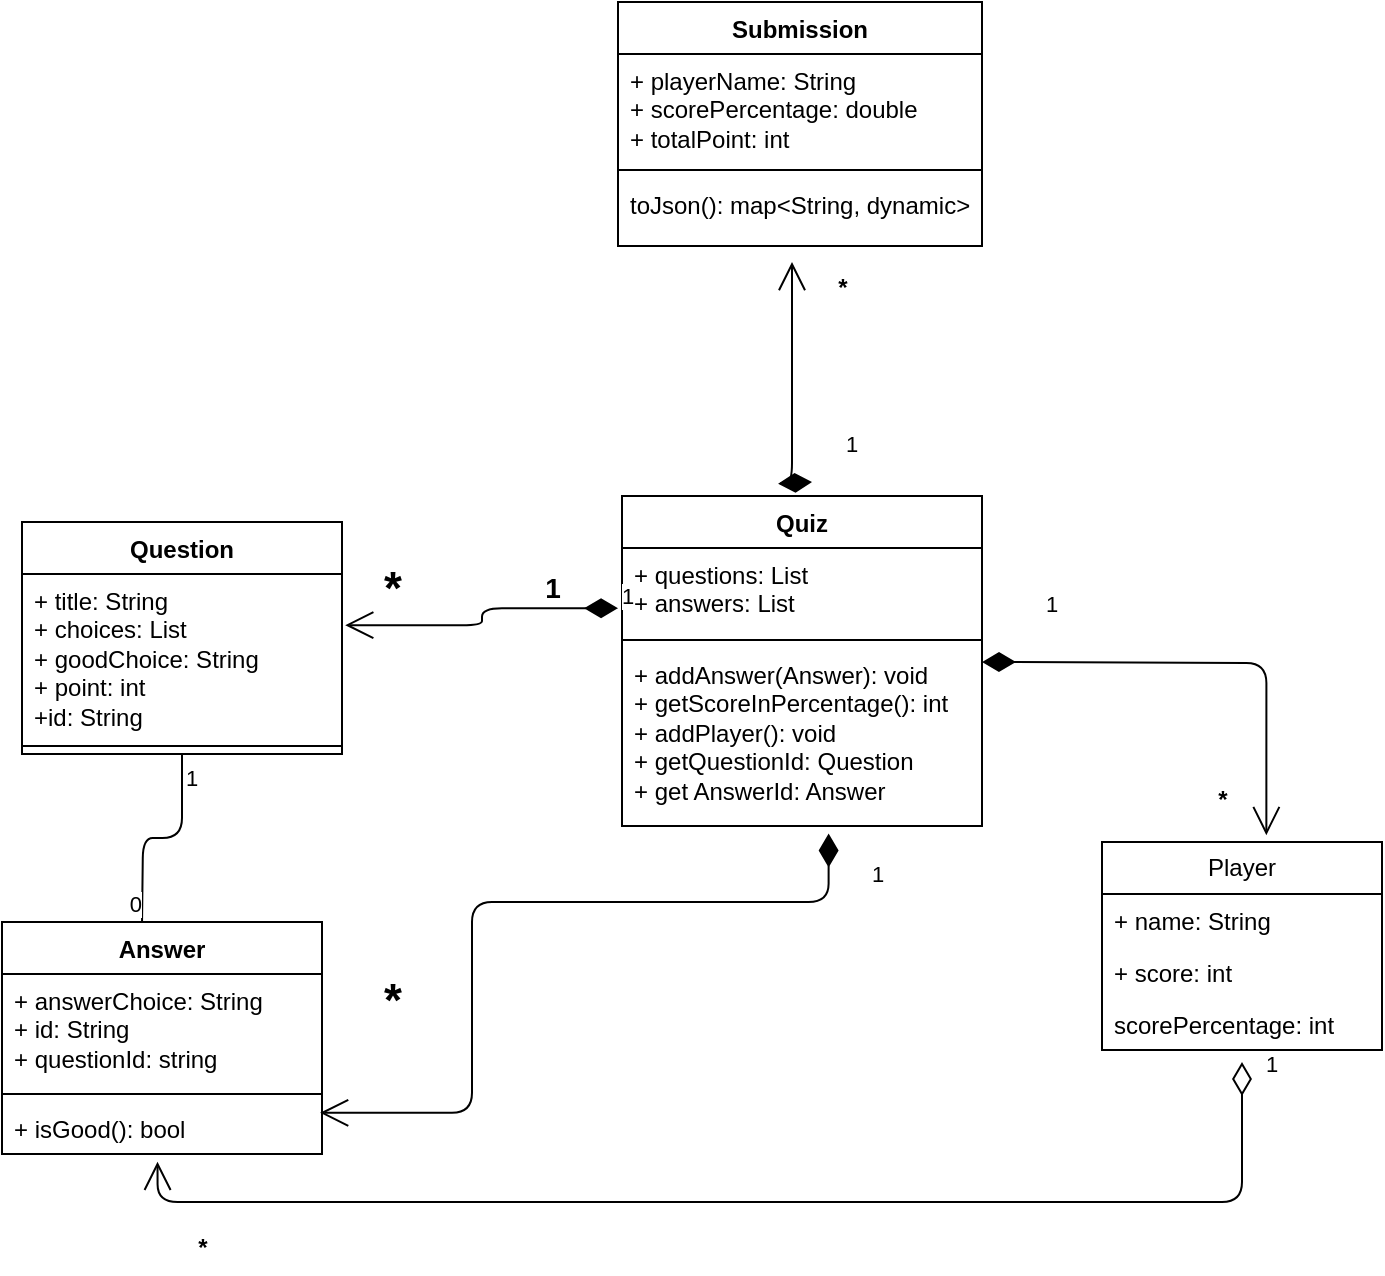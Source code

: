 <mxfile>
    <diagram id="AMx7X5Y6sh2w0Wrs7ESS" name="Page-1">
        <mxGraphModel dx="602" dy="1819" grid="1" gridSize="10" guides="1" tooltips="1" connect="1" arrows="1" fold="1" page="1" pageScale="1" pageWidth="850" pageHeight="1100" background="#ffffff" math="0" shadow="0">
            <root>
                <mxCell id="0"/>
                <mxCell id="1" parent="0"/>
                <mxCell id="2" value="Question" style="swimlane;fontStyle=1;align=center;verticalAlign=top;childLayout=stackLayout;horizontal=1;startSize=26;horizontalStack=0;resizeParent=1;resizeParentMax=0;resizeLast=0;collapsible=1;marginBottom=0;whiteSpace=wrap;html=1;labelBackgroundColor=default;" parent="1" vertex="1">
                    <mxGeometry x="30" y="90" width="160" height="116" as="geometry"/>
                </mxCell>
                <mxCell id="3" value="+ title: String&lt;div&gt;+ choices: List&lt;/div&gt;&lt;div&gt;+ goodChoice: String&lt;/div&gt;&lt;div&gt;+ point: int&lt;/div&gt;&lt;div&gt;+id: String&lt;/div&gt;" style="text;strokeColor=none;fillColor=none;align=left;verticalAlign=top;spacingLeft=4;spacingRight=4;overflow=hidden;rotatable=0;points=[[0,0.5],[1,0.5]];portConstraint=eastwest;whiteSpace=wrap;html=1;" parent="2" vertex="1">
                    <mxGeometry y="26" width="160" height="82" as="geometry"/>
                </mxCell>
                <mxCell id="14" value="" style="endArrow=none;html=1;edgeStyle=orthogonalEdgeStyle;entryX=0.5;entryY=0;entryDx=0;entryDy=0;exitX=0.5;exitY=1;exitDx=0;exitDy=0;" parent="2" source="2" edge="1">
                    <mxGeometry relative="1" as="geometry">
                        <mxPoint x="80.02" y="90" as="sourcePoint"/>
                        <mxPoint x="60.02" y="200" as="targetPoint"/>
                    </mxGeometry>
                </mxCell>
                <mxCell id="15" value="1" style="edgeLabel;resizable=0;html=1;align=left;verticalAlign=bottom;" parent="14" connectable="0" vertex="1">
                    <mxGeometry x="-1" relative="1" as="geometry">
                        <mxPoint y="20" as="offset"/>
                    </mxGeometry>
                </mxCell>
                <mxCell id="16" value="0" style="edgeLabel;resizable=0;html=1;align=right;verticalAlign=bottom;" parent="14" connectable="0" vertex="1">
                    <mxGeometry x="1" relative="1" as="geometry"/>
                </mxCell>
                <mxCell id="4" value="" style="line;strokeWidth=1;fillColor=none;align=left;verticalAlign=middle;spacingTop=-1;spacingLeft=3;spacingRight=3;rotatable=0;labelPosition=right;points=[];portConstraint=eastwest;strokeColor=inherit;" parent="2" vertex="1">
                    <mxGeometry y="108" width="160" height="8" as="geometry"/>
                </mxCell>
                <mxCell id="6" value="Answer" style="swimlane;fontStyle=1;align=center;verticalAlign=top;childLayout=stackLayout;horizontal=1;startSize=26;horizontalStack=0;resizeParent=1;resizeParentMax=0;resizeLast=0;collapsible=1;marginBottom=0;whiteSpace=wrap;html=1;" parent="1" vertex="1">
                    <mxGeometry x="20" y="290" width="160" height="116" as="geometry"/>
                </mxCell>
                <mxCell id="7" value="+ answerChoice: String&lt;div&gt;+ id: String&lt;/div&gt;&lt;div&gt;+ questionId: string&lt;/div&gt;" style="text;strokeColor=none;fillColor=none;align=left;verticalAlign=top;spacingLeft=4;spacingRight=4;overflow=hidden;rotatable=0;points=[[0,0.5],[1,0.5]];portConstraint=eastwest;whiteSpace=wrap;html=1;" parent="6" vertex="1">
                    <mxGeometry y="26" width="160" height="56" as="geometry"/>
                </mxCell>
                <mxCell id="8" value="" style="line;strokeWidth=1;fillColor=none;align=left;verticalAlign=middle;spacingTop=-1;spacingLeft=3;spacingRight=3;rotatable=0;labelPosition=right;points=[];portConstraint=eastwest;strokeColor=inherit;" parent="6" vertex="1">
                    <mxGeometry y="82" width="160" height="8" as="geometry"/>
                </mxCell>
                <mxCell id="9" value="+ isGood(): bool" style="text;strokeColor=none;fillColor=none;align=left;verticalAlign=top;spacingLeft=4;spacingRight=4;overflow=hidden;rotatable=0;points=[[0,0.5],[1,0.5]];portConstraint=eastwest;whiteSpace=wrap;html=1;" parent="6" vertex="1">
                    <mxGeometry y="90" width="160" height="26" as="geometry"/>
                </mxCell>
                <mxCell id="17" value="Quiz" style="swimlane;fontStyle=1;align=center;verticalAlign=top;childLayout=stackLayout;horizontal=1;startSize=26;horizontalStack=0;resizeParent=1;resizeParentMax=0;resizeLast=0;collapsible=1;marginBottom=0;whiteSpace=wrap;html=1;" parent="1" vertex="1">
                    <mxGeometry x="330" y="77" width="180" height="165" as="geometry"/>
                </mxCell>
                <mxCell id="18" value="+ questions: List&lt;div&gt;+ answers: List&lt;/div&gt;" style="text;strokeColor=none;fillColor=none;align=left;verticalAlign=top;spacingLeft=4;spacingRight=4;overflow=hidden;rotatable=0;points=[[0,0.5],[1,0.5]];portConstraint=eastwest;whiteSpace=wrap;html=1;" parent="17" vertex="1">
                    <mxGeometry y="26" width="180" height="42" as="geometry"/>
                </mxCell>
                <mxCell id="19" value="" style="line;strokeWidth=1;fillColor=none;align=left;verticalAlign=middle;spacingTop=-1;spacingLeft=3;spacingRight=3;rotatable=0;labelPosition=right;points=[];portConstraint=eastwest;strokeColor=inherit;" parent="17" vertex="1">
                    <mxGeometry y="68" width="180" height="8" as="geometry"/>
                </mxCell>
                <mxCell id="20" value="+ addAnswer(Answer): void&lt;div&gt;+ getScoreInPercentage(): int&lt;/div&gt;&lt;div&gt;+ addPlayer(): void&lt;/div&gt;&lt;div&gt;+ getQuestionId: Question&lt;/div&gt;&lt;div&gt;+ get AnswerId: Answer&lt;/div&gt;" style="text;strokeColor=none;fillColor=none;align=left;verticalAlign=top;spacingLeft=4;spacingRight=4;overflow=hidden;rotatable=0;points=[[0,0.5],[1,0.5]];portConstraint=eastwest;whiteSpace=wrap;html=1;" parent="17" vertex="1">
                    <mxGeometry y="76" width="180" height="89" as="geometry"/>
                </mxCell>
                <mxCell id="21" value="1" style="endArrow=open;html=1;endSize=12;startArrow=diamondThin;startSize=14;startFill=1;edgeStyle=orthogonalEdgeStyle;align=left;verticalAlign=bottom;exitX=-0.011;exitY=0.716;exitDx=0;exitDy=0;exitPerimeter=0;entryX=1.01;entryY=0.312;entryDx=0;entryDy=0;entryPerimeter=0;" parent="1" source="18" target="3" edge="1">
                    <mxGeometry x="-1" y="3" relative="1" as="geometry">
                        <mxPoint x="100" y="20" as="sourcePoint"/>
                        <mxPoint x="260" y="20" as="targetPoint"/>
                    </mxGeometry>
                </mxCell>
                <mxCell id="22" value="1" style="endArrow=open;html=1;endSize=12;startArrow=diamondThin;startSize=14;startFill=1;edgeStyle=orthogonalEdgeStyle;align=left;verticalAlign=bottom;entryX=0.994;entryY=0.209;entryDx=0;entryDy=0;entryPerimeter=0;exitX=0.574;exitY=1.042;exitDx=0;exitDy=0;exitPerimeter=0;" parent="1" source="20" target="9" edge="1">
                    <mxGeometry x="-0.85" y="20" relative="1" as="geometry">
                        <mxPoint x="421" y="240" as="sourcePoint"/>
                        <mxPoint x="260" y="350" as="targetPoint"/>
                        <mxPoint as="offset"/>
                        <Array as="points">
                            <mxPoint x="433" y="280"/>
                            <mxPoint x="255" y="280"/>
                            <mxPoint x="255" y="385"/>
                        </Array>
                    </mxGeometry>
                </mxCell>
                <mxCell id="23" value="*" style="text;align=center;fontStyle=1;verticalAlign=middle;spacingLeft=3;spacingRight=3;strokeColor=none;rotatable=0;points=[[0,0.5],[1,0.5]];portConstraint=eastwest;html=1;fontSize=23;" parent="1" vertex="1">
                    <mxGeometry x="200" y="316" width="30" height="26" as="geometry"/>
                </mxCell>
                <mxCell id="24" value="*" style="text;align=center;fontStyle=1;verticalAlign=middle;spacingLeft=3;spacingRight=3;strokeColor=none;rotatable=0;points=[[0,0.5],[1,0.5]];portConstraint=eastwest;html=1;fontSize=23;" parent="1" vertex="1">
                    <mxGeometry x="200" y="110" width="30" height="26" as="geometry"/>
                </mxCell>
                <mxCell id="25" value="1" style="text;align=center;fontStyle=1;verticalAlign=middle;spacingLeft=3;spacingRight=3;strokeColor=none;rotatable=0;points=[[0,0.5],[1,0.5]];portConstraint=eastwest;html=1;fontSize=14;" parent="1" vertex="1">
                    <mxGeometry x="280" y="110" width="30" height="26" as="geometry"/>
                </mxCell>
                <mxCell id="26" value="Player" style="swimlane;fontStyle=0;childLayout=stackLayout;horizontal=1;startSize=26;fillColor=none;horizontalStack=0;resizeParent=1;resizeParentMax=0;resizeLast=0;collapsible=1;marginBottom=0;whiteSpace=wrap;html=1;" parent="1" vertex="1">
                    <mxGeometry x="570" y="250" width="140" height="104" as="geometry"/>
                </mxCell>
                <mxCell id="27" value="+ name: String" style="text;strokeColor=none;fillColor=none;align=left;verticalAlign=top;spacingLeft=4;spacingRight=4;overflow=hidden;rotatable=0;points=[[0,0.5],[1,0.5]];portConstraint=eastwest;whiteSpace=wrap;html=1;" parent="26" vertex="1">
                    <mxGeometry y="26" width="140" height="26" as="geometry"/>
                </mxCell>
                <mxCell id="28" value="+ score: int" style="text;strokeColor=none;fillColor=none;align=left;verticalAlign=top;spacingLeft=4;spacingRight=4;overflow=hidden;rotatable=0;points=[[0,0.5],[1,0.5]];portConstraint=eastwest;whiteSpace=wrap;html=1;" parent="26" vertex="1">
                    <mxGeometry y="52" width="140" height="26" as="geometry"/>
                </mxCell>
                <mxCell id="29" value="scorePercentage: int" style="text;strokeColor=none;fillColor=none;align=left;verticalAlign=top;spacingLeft=4;spacingRight=4;overflow=hidden;rotatable=0;points=[[0,0.5],[1,0.5]];portConstraint=eastwest;whiteSpace=wrap;html=1;" parent="26" vertex="1">
                    <mxGeometry y="78" width="140" height="26" as="geometry"/>
                </mxCell>
                <mxCell id="31" value="1" style="endArrow=open;html=1;endSize=12;startArrow=diamondThin;startSize=14;startFill=0;edgeStyle=orthogonalEdgeStyle;align=left;verticalAlign=bottom;exitX=0.5;exitY=1.231;exitDx=0;exitDy=0;exitPerimeter=0;entryX=0.486;entryY=1.15;entryDx=0;entryDy=0;entryPerimeter=0;" parent="1" source="29" target="9" edge="1">
                    <mxGeometry x="-0.97" y="10" relative="1" as="geometry">
                        <mxPoint x="270" y="320" as="sourcePoint"/>
                        <mxPoint x="430" y="320" as="targetPoint"/>
                        <Array as="points">
                            <mxPoint x="640" y="430"/>
                            <mxPoint x="98" y="430"/>
                        </Array>
                        <mxPoint as="offset"/>
                    </mxGeometry>
                </mxCell>
                <mxCell id="32" value="1" style="endArrow=open;html=1;endSize=12;startArrow=diamondThin;startSize=14;startFill=1;edgeStyle=orthogonalEdgeStyle;align=left;verticalAlign=bottom;entryX=0.587;entryY=-0.033;entryDx=0;entryDy=0;entryPerimeter=0;" parent="1" target="26" edge="1">
                    <mxGeometry x="-0.738" y="20" relative="1" as="geometry">
                        <mxPoint x="510" y="160" as="sourcePoint"/>
                        <mxPoint x="670" y="160" as="targetPoint"/>
                        <mxPoint as="offset"/>
                    </mxGeometry>
                </mxCell>
                <mxCell id="33" value="*" style="text;align=center;fontStyle=1;verticalAlign=middle;spacingLeft=3;spacingRight=3;strokeColor=none;rotatable=0;points=[[0,0.5],[1,0.5]];portConstraint=eastwest;html=1;" parent="1" vertex="1">
                    <mxGeometry x="590" y="216" width="80" height="26" as="geometry"/>
                </mxCell>
                <mxCell id="34" value="*" style="text;align=center;fontStyle=1;verticalAlign=middle;spacingLeft=3;spacingRight=3;strokeColor=none;rotatable=0;points=[[0,0.5],[1,0.5]];portConstraint=eastwest;html=1;" parent="1" vertex="1">
                    <mxGeometry x="80" y="440" width="80" height="26" as="geometry"/>
                </mxCell>
                <mxCell id="43" value="Submission" style="swimlane;fontStyle=1;align=center;verticalAlign=top;childLayout=stackLayout;horizontal=1;startSize=26;horizontalStack=0;resizeParent=1;resizeParentMax=0;resizeLast=0;collapsible=1;marginBottom=0;whiteSpace=wrap;html=1;" vertex="1" parent="1">
                    <mxGeometry x="328" y="-170" width="182" height="122" as="geometry"/>
                </mxCell>
                <mxCell id="44" value="+ playerName: String&lt;div&gt;+ scorePercentage: double&lt;/div&gt;&lt;div&gt;+ totalPoint: int&lt;/div&gt;" style="text;strokeColor=none;fillColor=none;align=left;verticalAlign=top;spacingLeft=4;spacingRight=4;overflow=hidden;rotatable=0;points=[[0,0.5],[1,0.5]];portConstraint=eastwest;whiteSpace=wrap;html=1;" vertex="1" parent="43">
                    <mxGeometry y="26" width="182" height="54" as="geometry"/>
                </mxCell>
                <mxCell id="45" value="" style="line;strokeWidth=1;fillColor=none;align=left;verticalAlign=middle;spacingTop=-1;spacingLeft=3;spacingRight=3;rotatable=0;labelPosition=right;points=[];portConstraint=eastwest;strokeColor=inherit;" vertex="1" parent="43">
                    <mxGeometry y="80" width="182" height="8" as="geometry"/>
                </mxCell>
                <mxCell id="46" value="toJson(): map&amp;lt;String, dynamic&amp;gt;" style="text;strokeColor=none;fillColor=none;align=left;verticalAlign=top;spacingLeft=4;spacingRight=4;overflow=hidden;rotatable=0;points=[[0,0.5],[1,0.5]];portConstraint=eastwest;whiteSpace=wrap;html=1;" vertex="1" parent="43">
                    <mxGeometry y="88" width="182" height="34" as="geometry"/>
                </mxCell>
                <mxCell id="47" value="1" style="endArrow=open;html=1;endSize=12;startArrow=diamondThin;startSize=14;startFill=1;edgeStyle=orthogonalEdgeStyle;align=left;verticalAlign=bottom;" edge="1" parent="1">
                    <mxGeometry x="-1" y="-18" relative="1" as="geometry">
                        <mxPoint x="425" y="70" as="sourcePoint"/>
                        <mxPoint x="415" y="-40" as="targetPoint"/>
                        <mxPoint x="16" y="8" as="offset"/>
                    </mxGeometry>
                </mxCell>
                <mxCell id="48" value="*" style="text;align=center;fontStyle=1;verticalAlign=middle;spacingLeft=3;spacingRight=3;strokeColor=none;rotatable=0;points=[[0,0.5],[1,0.5]];portConstraint=eastwest;html=1;" vertex="1" parent="1">
                    <mxGeometry x="400" y="-40" width="80" height="26" as="geometry"/>
                </mxCell>
            </root>
        </mxGraphModel>
    </diagram>
</mxfile>